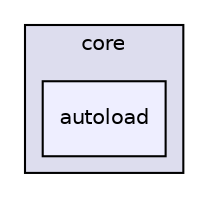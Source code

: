 digraph "leaf/core/autoload" {
  compound=true
  node [ fontsize="10", fontname="Helvetica"];
  edge [ labelfontsize="10", labelfontname="Helvetica"];
  subgraph clusterdir_930ef13eaadc44ce3a6c7815fd36bdbc {
    graph [ bgcolor="#ddddee", pencolor="black", label="core" fontname="Helvetica", fontsize="10", URL="dir_930ef13eaadc44ce3a6c7815fd36bdbc.html"]
  dir_4ba1eef6c3754e6aea3baf3569d8f9f8 [shape=box, label="autoload", style="filled", fillcolor="#eeeeff", pencolor="black", URL="dir_4ba1eef6c3754e6aea3baf3569d8f9f8.html"];
  }
}
